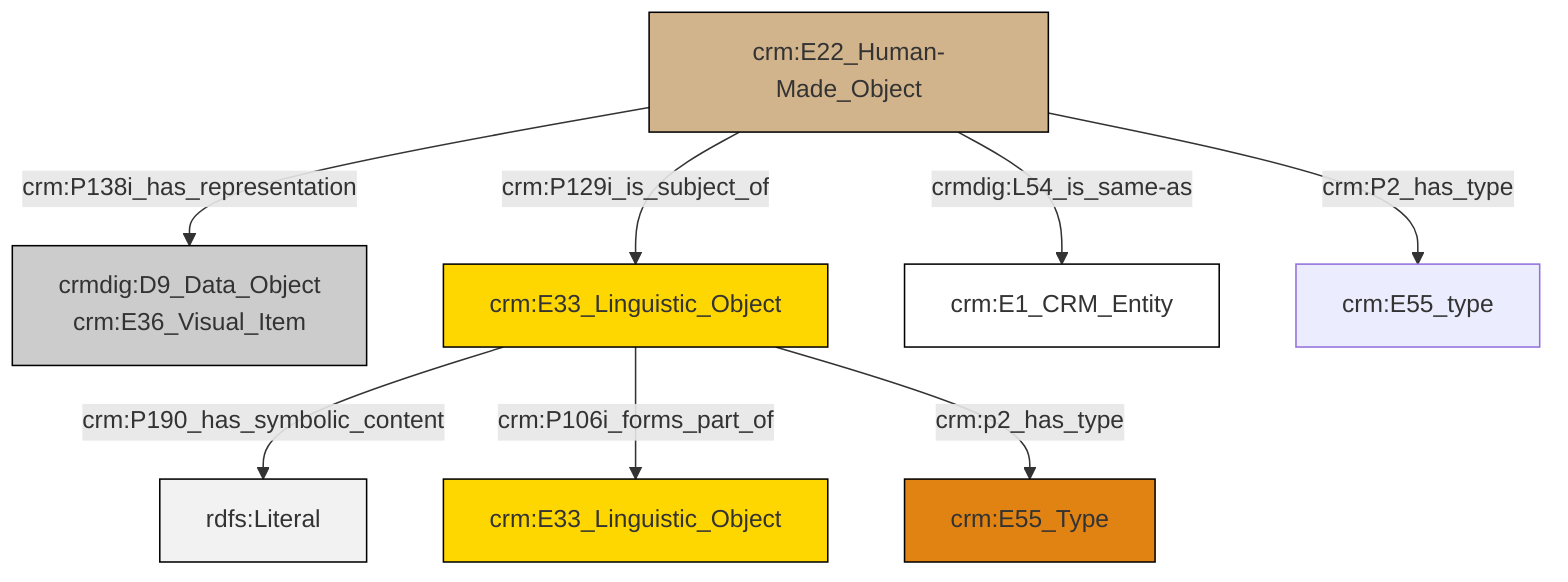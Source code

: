 graph TD
classDef Literal fill:#f2f2f2,stroke:#000000;
classDef CRM_Entity fill:#FFFFFF,stroke:#000000;
classDef Temporal_Entity fill:#00C9E6, stroke:#000000;
classDef Type fill:#E18312, stroke:#000000;
classDef Time-Span fill:#2C9C91, stroke:#000000;
classDef Appellation fill:#FFEB7F, stroke:#000000;
classDef Place fill:#008836, stroke:#000000;
classDef Persistent_Item fill:#B266B2, stroke:#000000;
classDef Conceptual_Object fill:#FFD700, stroke:#000000;
classDef Physical_Thing fill:#D2B48C, stroke:#000000;
classDef Actor fill:#f58aad, stroke:#000000;
classDef PC_Classes fill:#4ce600, stroke:#000000;
classDef Multi fill:#cccccc,stroke:#000000;

2["crm:E33_Linguistic_Object"]:::Conceptual_Object -->|crm:P190_has_symbolic_content| 3[rdfs:Literal]:::Literal
6["crm:E22_Human-Made_Object"]:::Physical_Thing -->|crm:P129i_is_subject_of| 2["crm:E33_Linguistic_Object"]:::Conceptual_Object
6["crm:E22_Human-Made_Object"]:::Physical_Thing -->|crm:P138i_has_representation| 0["crmdig:D9_Data_Object<br>crm:E36_Visual_Item"]:::Multi
2["crm:E33_Linguistic_Object"]:::Conceptual_Object -->|crm:P106i_forms_part_of| 8["crm:E33_Linguistic_Object"]:::Conceptual_Object
6["crm:E22_Human-Made_Object"]:::Physical_Thing -->|crmdig:L54_is_same-as| 4["crm:E1_CRM_Entity"]:::CRM_Entity
6["crm:E22_Human-Made_Object"]:::Physical_Thing -->|crm:P2_has_type| 14["crm:E55_type"]:::Default
2["crm:E33_Linguistic_Object"]:::Conceptual_Object -->|crm:p2_has_type| 12["crm:E55_Type"]:::Type